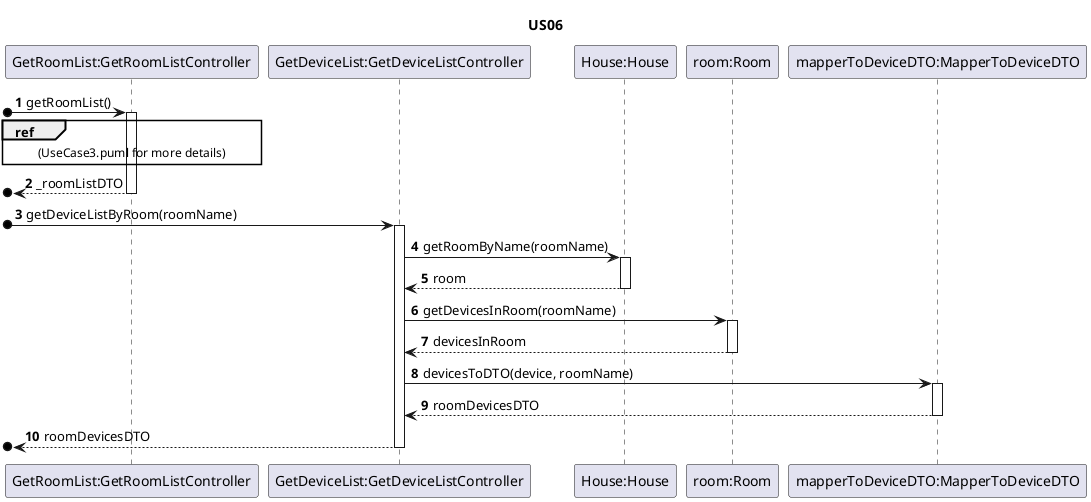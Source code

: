 @startuml
'https://plantuml.com/sequence-diagram

autonumber

title US06
/'
As a Room Owner [or Power User, or Administrator], I want to get a list of all
devices in a room, so that I can configure them.
'/

Participant "GetRoomList:GetRoomListController" as G
Participant "GetDeviceList:GetDeviceListController" as G1
Participant "House:House" as H
Participant "room:Room" as R
Participant "mapperToDeviceDTO:MapperToDeviceDTO" as M

[o->G : getRoomList()
activate G
ref over G : (UseCase3.puml for more details)
[o<--G : _roomListDTO
deactivate G
[o->G1 : getDeviceListByRoom(roomName)
activate G1
G1->H : getRoomByName(roomName)
activate H
H-->G1: room
deactivate H
G1->R : getDevicesInRoom(roomName)
activate R
R-->G1: devicesInRoom
deactivate R
G1->M : devicesToDTO(device, roomName)
activate M
M-->G1 : roomDevicesDTO
deactivate M
[o<--G1 : roomDevicesDTO
deactivate G1

@enduml
